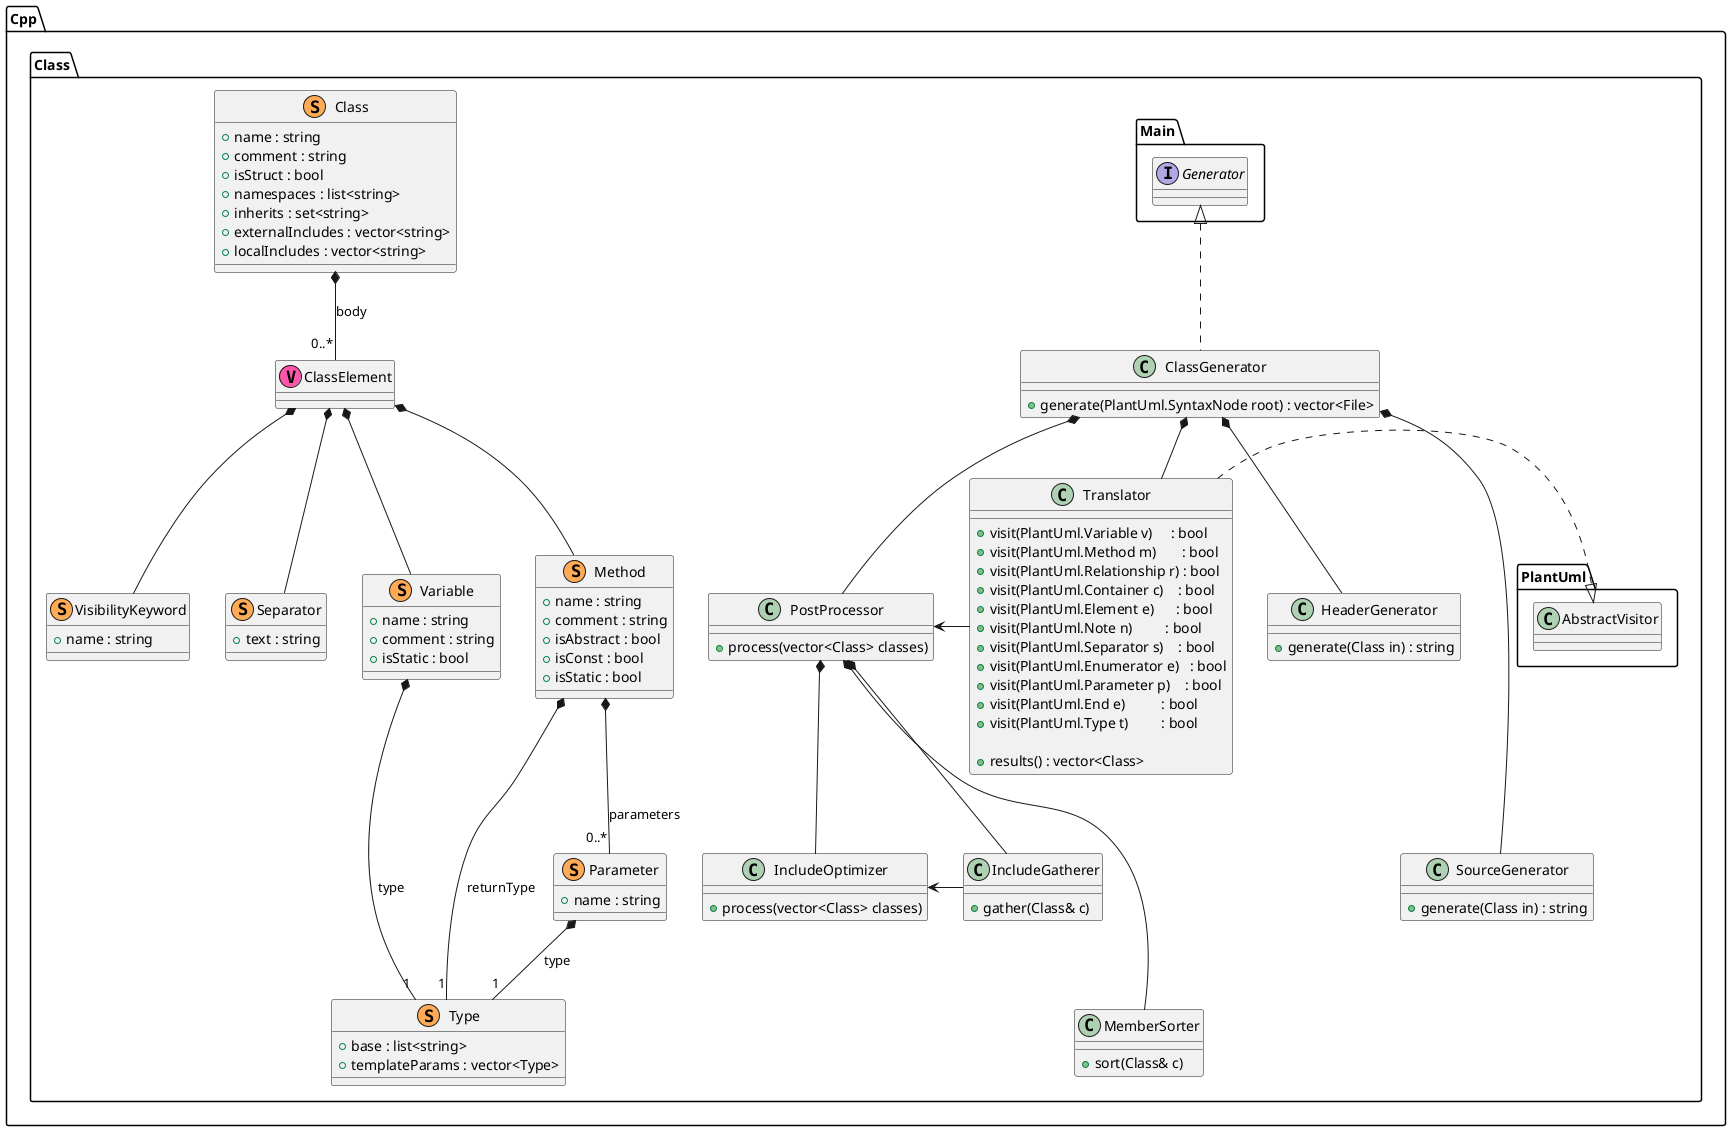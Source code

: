 @startuml Class

namespace Cpp {

    namespace Class {
        ' *************** ALGORITHMS ***************
        class Translator
        {
            +visit(PlantUml.Variable v)     : bool
            +visit(PlantUml.Method m)       : bool
            +visit(PlantUml.Relationship r) : bool
            +visit(PlantUml.Container c)    : bool
            +visit(PlantUml.Element e)      : bool
            +visit(PlantUml.Note n)         : bool
            +visit(PlantUml.Separator s)    : bool
            +visit(PlantUml.Enumerator e)   : bool
            +visit(PlantUml.Parameter p)    : bool
            +visit(PlantUml.End e)          : bool
            +visit(PlantUml.Type t)         : bool

            +results() : vector<Class>
        }
        Translator .|> PlantUml.AbstractVisitor

        class PostProcessor {
            +process(vector<Class> classes)
        }

        class IncludeGatherer {
            +gather(Class& c)
        }
        class IncludeOptimizer {
            +process(vector<Class> classes)
        }
        class MemberSorter {
            +sort(Class& c)
        }

        PostProcessor *-- IncludeGatherer
        PostProcessor *-- IncludeOptimizer
        PostProcessor *--- MemberSorter
        IncludeOptimizer <- IncludeGatherer


        class HeaderGenerator {
            +generate(Class in) : string
        }

        class SourceGenerator {
            +generate(Class in) : string
        }

        Translator -left-> PostProcessor

        class ClassGenerator implements Main.Generator {
            +generate(PlantUml.SyntaxNode root) : vector<File>
        }
        ClassGenerator *-- Translator
        ClassGenerator *-- PostProcessor
        ClassGenerator *-- HeaderGenerator
        ClassGenerator *--- SourceGenerator

        ' *************** DATA ***************
        class Class << (S,#FFAA55) >>
        {
            +name : string
            +comment : string
            +isStruct : bool
            +namespaces : list<string>
            +inherits : set<string>
            +externalIncludes : vector<string>
            +localIncludes : vector<string>
        }
        class ClassElement << (V,#FF55AA) >>
        class VisibilityKeyword << (S,#FFAA55) >>
        {
            +name : string
        }
        class Separator << (S,#FFAA55) >>
        {
            +text : string
        }
        class Variable << (S,#FFAA55) >>
        {
            +name : string
            +comment : string
            +isStatic : bool
        }
        class Method << (S,#FFAA55) >>
        {
            +name : string
            +comment : string
            +isAbstract : bool
            +isConst : bool
            +isStatic : bool
        }
        class Parameter << (S,#FFAA55) >>
        {
            +name : string
        }


        class Type << (S,#FFAA55) >>
        {
            +base : list<string>
            +templateParams : vector<Type>
        }
        Method *--- "1" Type : returnType
        Parameter *-- "1" Type : type
        Variable *--- "1" Type : type


        Class *-- "0..*" ClassElement : body
        ClassElement *-- Method
        ClassElement *-- Variable
        ClassElement *-- VisibilityKeyword
        ClassElement *-- Separator
        Method *-- "0..*" Parameter : parameters
    }
}

@enduml